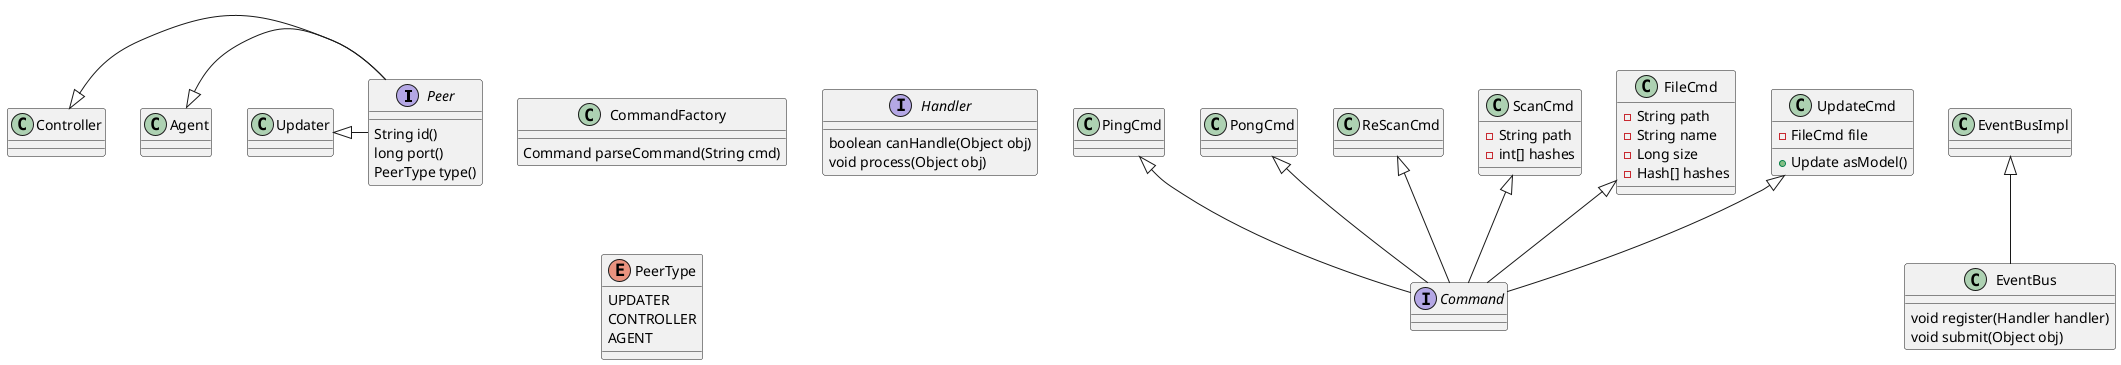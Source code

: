 @startuml

interface Peer {
    String id()
    long port()
    PeerType type()
}

Controller <|- Peer
Agent <|- Peer
Updater <|- Peer

interface Command

PingCmd <|-- Command
PongCmd <|-- Command
ReScanCmd <|-- Command

ScanCmd <|-- Command
class ScanCmd {
    - String path
    - int[] hashes
}
FileCmd <|-- Command
class FileCmd {
    - String path
    - String name
    - Long size
    - Hash[] hashes
}

UpdateCmd <|-- Command
class UpdateCmd {
    - FileCmd file
    + Update asModel()
}

class CommandFactory {
    Command parseCommand(String cmd)
}

EventBus : void register(Handler handler)
EventBus : void submit(Object obj)
EventBusImpl <|-- EventBus

interface Handler
Handler : boolean canHandle(Object obj)
Handler : void process(Object obj)

enum PeerType {
UPDATER
CONTROLLER
AGENT
}

@enduml